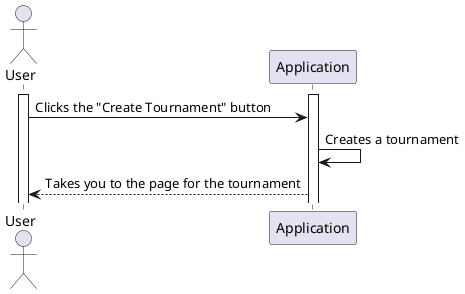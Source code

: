@startuml createTournament

actor User as U
participant Application as A

activate U
activate A

U->A: Clicks the "Create Tournament" button
A->A: Creates a tournament
A-->U: Takes you to the page for the tournament



@enduml